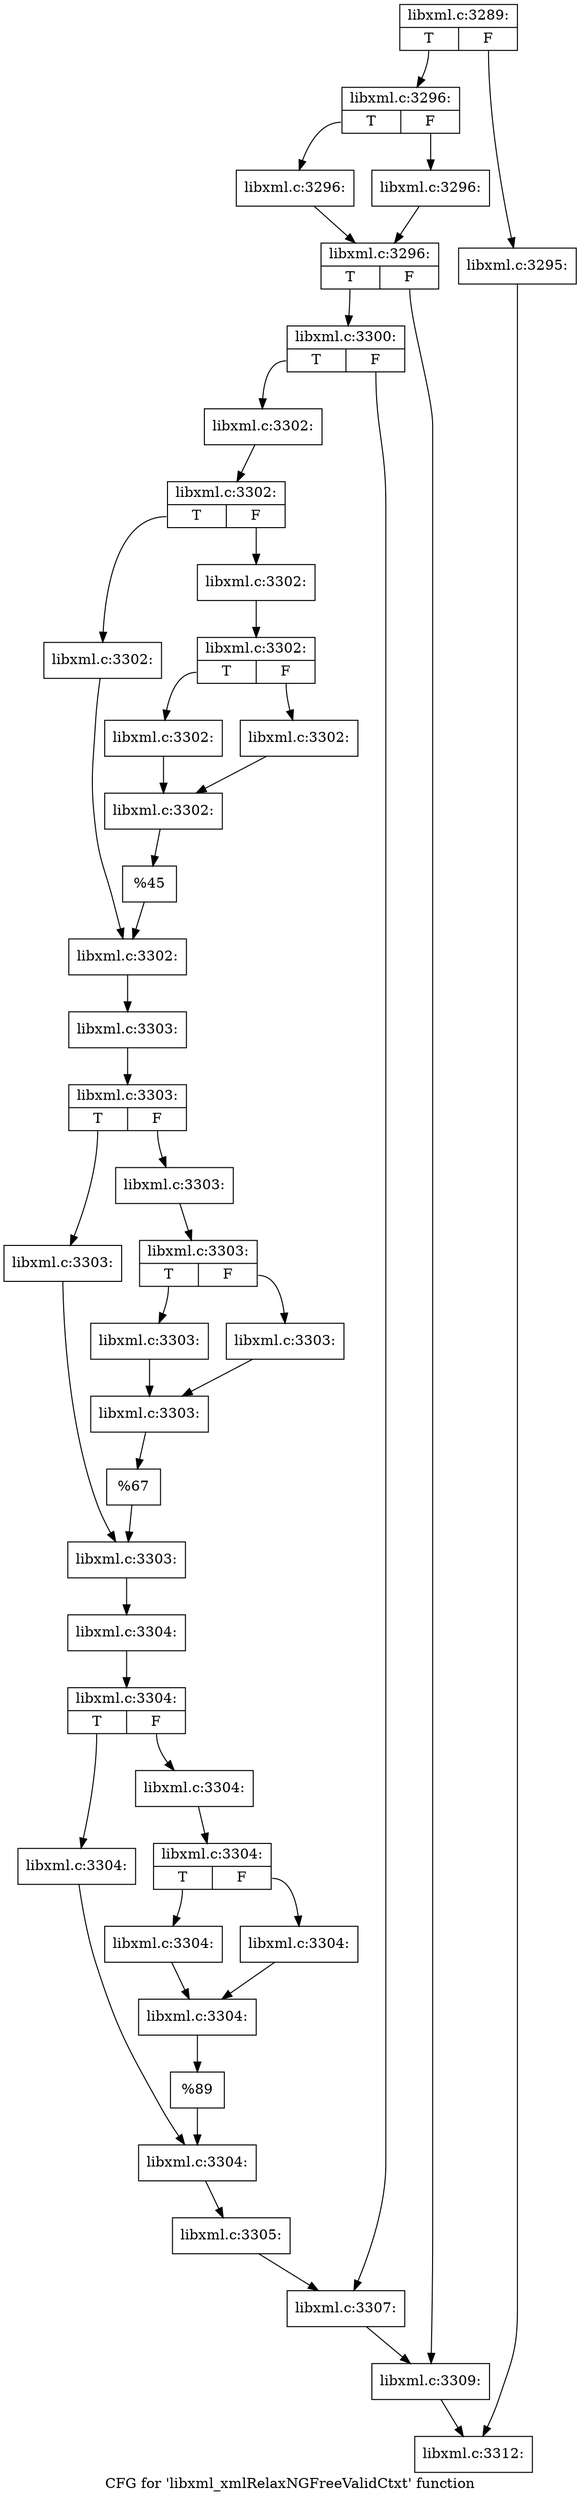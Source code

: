 digraph "CFG for 'libxml_xmlRelaxNGFreeValidCtxt' function" {
	label="CFG for 'libxml_xmlRelaxNGFreeValidCtxt' function";

	Node0x56bbed0 [shape=record,label="{libxml.c:3289:|{<s0>T|<s1>F}}"];
	Node0x56bbed0:s0 -> Node0x56d1c70;
	Node0x56bbed0:s1 -> Node0x56d1c20;
	Node0x56d1c20 [shape=record,label="{libxml.c:3295:}"];
	Node0x56d1c20 -> Node0x56ceea0;
	Node0x56d1c70 [shape=record,label="{libxml.c:3296:|{<s0>T|<s1>F}}"];
	Node0x56d1c70:s0 -> Node0x56d24a0;
	Node0x56d1c70:s1 -> Node0x56d24f0;
	Node0x56d24a0 [shape=record,label="{libxml.c:3296:}"];
	Node0x56d24a0 -> Node0x56d2540;
	Node0x56d24f0 [shape=record,label="{libxml.c:3296:}"];
	Node0x56d24f0 -> Node0x56d2540;
	Node0x56d2540 [shape=record,label="{libxml.c:3296:|{<s0>T|<s1>F}}"];
	Node0x56d2540:s0 -> Node0x56d2ad0;
	Node0x56d2540:s1 -> Node0x56d2b20;
	Node0x56d2ad0 [shape=record,label="{libxml.c:3300:|{<s0>T|<s1>F}}"];
	Node0x56d2ad0:s0 -> Node0x56d3130;
	Node0x56d2ad0:s1 -> Node0x56d3180;
	Node0x56d3130 [shape=record,label="{libxml.c:3302:}"];
	Node0x56d3130 -> Node0x56d3510;
	Node0x56d3510 [shape=record,label="{libxml.c:3302:|{<s0>T|<s1>F}}"];
	Node0x56d3510:s0 -> Node0x56d3750;
	Node0x56d3510:s1 -> Node0x56d37f0;
	Node0x56d3750 [shape=record,label="{libxml.c:3302:}"];
	Node0x56d3750 -> Node0x56d37a0;
	Node0x56d37f0 [shape=record,label="{libxml.c:3302:}"];
	Node0x56d37f0 -> Node0x56d3b90;
	Node0x56d3b90 [shape=record,label="{libxml.c:3302:|{<s0>T|<s1>F}}"];
	Node0x56d3b90:s0 -> Node0x56d3d80;
	Node0x56d3b90:s1 -> Node0x56d3e20;
	Node0x56d3d80 [shape=record,label="{libxml.c:3302:}"];
	Node0x56d3d80 -> Node0x56d3dd0;
	Node0x56d3e20 [shape=record,label="{libxml.c:3302:}"];
	Node0x56d3e20 -> Node0x56d3dd0;
	Node0x56d3dd0 [shape=record,label="{libxml.c:3302:}"];
	Node0x56d3dd0 -> Node0x56d3af0;
	Node0x56d3af0 [shape=record,label="{%45}"];
	Node0x56d3af0 -> Node0x56d37a0;
	Node0x56d37a0 [shape=record,label="{libxml.c:3302:}"];
	Node0x56d37a0 -> Node0x56d3470;
	Node0x56d3470 [shape=record,label="{libxml.c:3303:}"];
	Node0x56d3470 -> Node0x56d4a50;
	Node0x56d4a50 [shape=record,label="{libxml.c:3303:|{<s0>T|<s1>F}}"];
	Node0x56d4a50:s0 -> Node0x56d4c10;
	Node0x56d4a50:s1 -> Node0x56d4cb0;
	Node0x56d4c10 [shape=record,label="{libxml.c:3303:}"];
	Node0x56d4c10 -> Node0x56d4c60;
	Node0x56d4cb0 [shape=record,label="{libxml.c:3303:}"];
	Node0x56d4cb0 -> Node0x56d5050;
	Node0x56d5050 [shape=record,label="{libxml.c:3303:|{<s0>T|<s1>F}}"];
	Node0x56d5050:s0 -> Node0x56d5240;
	Node0x56d5050:s1 -> Node0x56d52e0;
	Node0x56d5240 [shape=record,label="{libxml.c:3303:}"];
	Node0x56d5240 -> Node0x56d5290;
	Node0x56d52e0 [shape=record,label="{libxml.c:3303:}"];
	Node0x56d52e0 -> Node0x56d5290;
	Node0x56d5290 [shape=record,label="{libxml.c:3303:}"];
	Node0x56d5290 -> Node0x56d4fb0;
	Node0x56d4fb0 [shape=record,label="{%67}"];
	Node0x56d4fb0 -> Node0x56d4c60;
	Node0x56d4c60 [shape=record,label="{libxml.c:3303:}"];
	Node0x56d4c60 -> Node0x56d34c0;
	Node0x56d34c0 [shape=record,label="{libxml.c:3304:}"];
	Node0x56d34c0 -> Node0x56d5f10;
	Node0x56d5f10 [shape=record,label="{libxml.c:3304:|{<s0>T|<s1>F}}"];
	Node0x56d5f10:s0 -> Node0x56d60d0;
	Node0x56d5f10:s1 -> Node0x56d6170;
	Node0x56d60d0 [shape=record,label="{libxml.c:3304:}"];
	Node0x56d60d0 -> Node0x56d6120;
	Node0x56d6170 [shape=record,label="{libxml.c:3304:}"];
	Node0x56d6170 -> Node0x56d6510;
	Node0x56d6510 [shape=record,label="{libxml.c:3304:|{<s0>T|<s1>F}}"];
	Node0x56d6510:s0 -> Node0x56d6700;
	Node0x56d6510:s1 -> Node0x56d67a0;
	Node0x56d6700 [shape=record,label="{libxml.c:3304:}"];
	Node0x56d6700 -> Node0x56d6750;
	Node0x56d67a0 [shape=record,label="{libxml.c:3304:}"];
	Node0x56d67a0 -> Node0x56d6750;
	Node0x56d6750 [shape=record,label="{libxml.c:3304:}"];
	Node0x56d6750 -> Node0x56d6470;
	Node0x56d6470 [shape=record,label="{%89}"];
	Node0x56d6470 -> Node0x56d6120;
	Node0x56d6120 [shape=record,label="{libxml.c:3304:}"];
	Node0x56d6120 -> Node0x56d3b40;
	Node0x56d3b40 [shape=record,label="{libxml.c:3305:}"];
	Node0x56d3b40 -> Node0x56d3180;
	Node0x56d3180 [shape=record,label="{libxml.c:3307:}"];
	Node0x56d3180 -> Node0x56d2b20;
	Node0x56d2b20 [shape=record,label="{libxml.c:3309:}"];
	Node0x56d2b20 -> Node0x56ceea0;
	Node0x56ceea0 [shape=record,label="{libxml.c:3312:}"];
}
